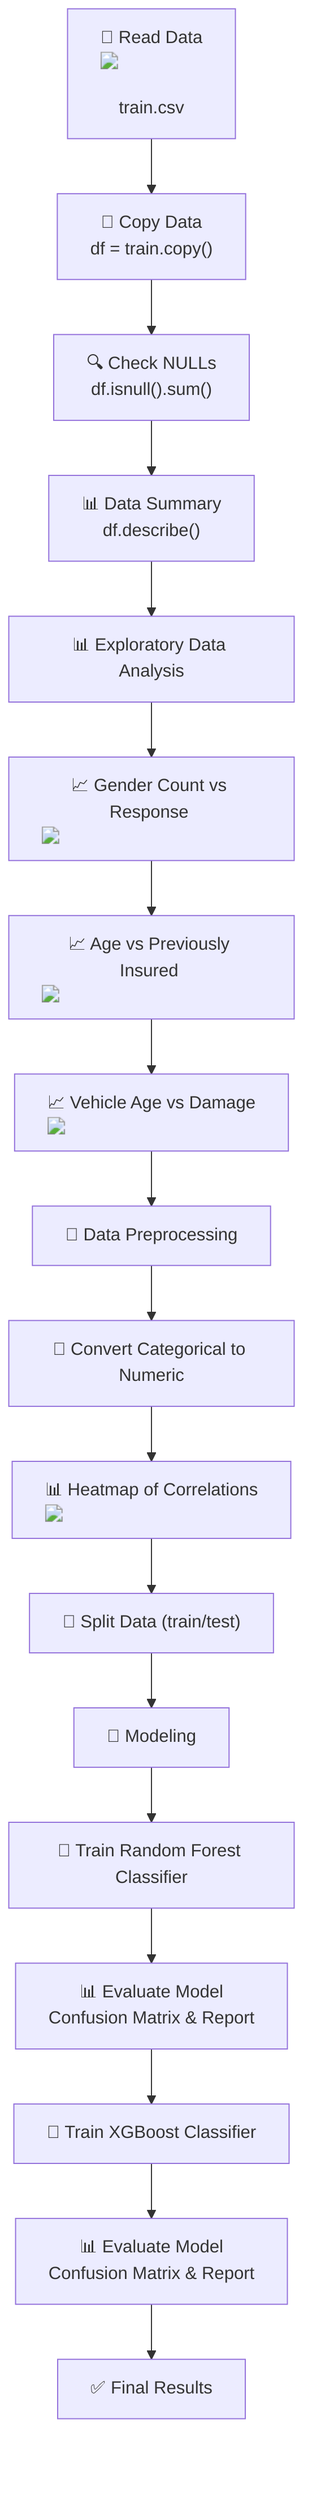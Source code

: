 flowchart TD
    A["📂 Read Data <img src='file.svg' /> <br/> train.csv"] --> B["📝 Copy Data <br/> df = train.copy()"]
    B --> C["🔍 Check NULLs <br/> df.isnull().sum()"]
    C --> D["📊 Data Summary <br/> df.describe()"]
    D --> E["📊 Exploratory Data Analysis"]
    
    E --> F["📈 Gender Count vs Response <img src='dummy_plots/countplot_template.svg' />"]
    F --> G["📈 Age vs Previously Insured <img src='dummy_plots/lineplot_template.svg' />"]
    G --> H["📈 Vehicle Age vs Damage <img src='dummy_plots/barplot_template.svg' />"]
    
    H --> I["🔄 Data Preprocessing"]
    
    I --> J["🔢 Convert Categorical to Numeric"]
    J --> K["📊 Heatmap of Correlations <img src='dummy_plots/heatmap_template.svg' />"]
    
    K --> L["📅 Split Data (train/test)"]
    L --> M["🧠 Modeling"]
    
    M --> N["🚀 Train Random Forest Classifier"]
    N --> O["📊 Evaluate Model <br/> Confusion Matrix & Report"]
    
    O --> P["🚀 Train XGBoost Classifier"]
    P --> Q["📊 Evaluate Model <br/> Confusion Matrix & Report"]
    
    Q --> R["✅ Final Results"]